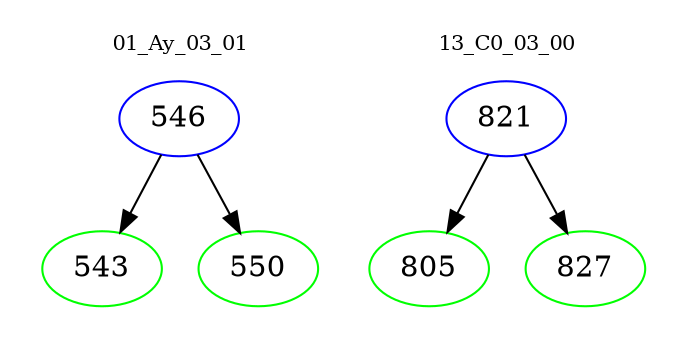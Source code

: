 digraph{
subgraph cluster_0 {
color = white
label = "01_Ay_03_01";
fontsize=10;
T0_546 [label="546", color="blue"]
T0_546 -> T0_543 [color="black"]
T0_543 [label="543", color="green"]
T0_546 -> T0_550 [color="black"]
T0_550 [label="550", color="green"]
}
subgraph cluster_1 {
color = white
label = "13_C0_03_00";
fontsize=10;
T1_821 [label="821", color="blue"]
T1_821 -> T1_805 [color="black"]
T1_805 [label="805", color="green"]
T1_821 -> T1_827 [color="black"]
T1_827 [label="827", color="green"]
}
}
